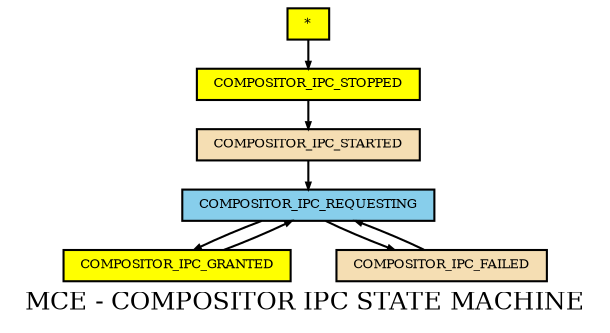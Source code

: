 /* -*- mode: c -*- */

/* Extra documentation for state transitions made from
 * XXX() function in the mce display plugin
 */

digraph compositor_state_machine {
  fontsize=12;
  label = "MCE - COMPOSITOR IPC STATE MACHINE";
  nodesep=0.3;
  ranksep=0.2;
  node[fontsize=6];
  edge[fontsize=6];
  edge[arrowsize=0.3];
  node[style=filled,fillcolor=skyblue,shape=box];
  node[width=0.00001];
  node[height=0.00001];
  // COMMENTS
  node[fillcolor=grey90];
// QUARANTINE   COMMENTS[label="NB: A wakelock is held all the\ntime except in POWER OFF\nwith late suspend enabled\n"];
  //
  // --==( STABLE )==--
  //
  node[fillcolor=yellow];

  COMPOSITOR_IPC_ANY [label="*"];

  COMPOSITOR_IPC_STOPPED;
  COMPOSITOR_IPC_GRANTED;

  //
  // --==( WAITING )==--
  //
  node[fillcolor=skyblue];

  COMPOSITOR_IPC_REQUESTING;

  //
  // --==( TRANSIENT )==--
  //
  node[fillcolor=wheat];
  COMPOSITOR_IPC_STARTED;
  COMPOSITOR_IPC_FAILED;

  //
  // --==( TRANSITIONS )==--
  //
  node[shape=oval,fillcolor=pink];

  COMPOSITOR_IPC_ANY        -> COMPOSITOR_IPC_STOPPED    ;

  COMPOSITOR_IPC_STOPPED    -> COMPOSITOR_IPC_STARTED    ;

  COMPOSITOR_IPC_STARTED    -> COMPOSITOR_IPC_REQUESTING ;

  COMPOSITOR_IPC_REQUESTING -> COMPOSITOR_IPC_GRANTED    ;
  COMPOSITOR_IPC_REQUESTING -> COMPOSITOR_IPC_FAILED     ;

  COMPOSITOR_IPC_GRANTED    -> COMPOSITOR_IPC_REQUESTING ;
  COMPOSITOR_IPC_FAILED     -> COMPOSITOR_IPC_REQUESTING ;
}
